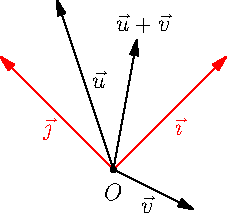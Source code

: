   import geometry;
  size(4cm,0);
  currentcoordsys=cartesiansystem((0,0),i=(1,1),j=(-1,1));
  show(currentcoordsys, xpen=invisible);

  vector u=(0.5,1), v=rotate(-135)*u/2;
  show("$\vec{u}$", u); show("$\vec{v}$", v);
  show(Label("$\vec{u}+\vec{v}$",EndPoint), u+v);
